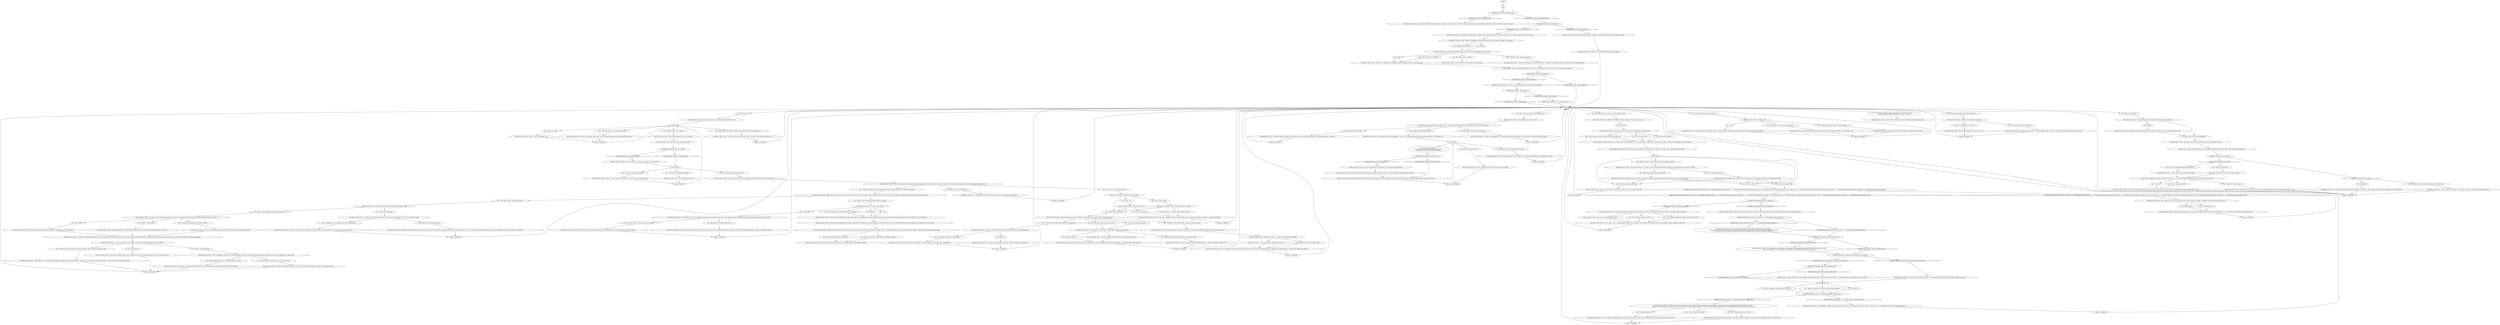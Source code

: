 # GATES / MYSTERIOUS EYES
# Interactable object (the gap in the gates) leads to a dialogue with the spooky pair of eyes.
# ==================================================
digraph G {
	  0 [label="START"];
	  1 [label="input"];
	  2 [label="Mysterious Pair of Eyes: \"We saw you point a gun at the little foul-mouthed girl. What kind of an insane bastard move is that? Fuck, what's wrong with you?\""];
	  3 [label="Mysterious Pair of Eyes: \"As if you've got better ones, Officer Bloodshot.\" A muffled voice suddenly clambers through the thick, solid metal gates."];
	  4 [label="You: \"Umm... bi?\""];
	  5 [label="You: \"Can you stop being such a jerk?\""];
	  6 [label="Mysterious Pair of Eyes: \"Hum. Well, this went... nowhere. Zero fun and excitement here. I'm getting real bored, how about we change the subject?\""];
	  7 [label="Jump to: [talkyhub]"];
	  8 [label="Jump to: [whohub]"];
	  9 [label="You: \"I don't really believe you.\""];
	  10 [label="Mysterious Pair of Eyes: \"Yeah? I got a suggestion, you should go try knock the guard above us out. Ha ha, that would be fuckin' priceless.\""];
	  11 [label="Variable[\"yard.hanged_pointed_at_cunoesse\"]"];
	  12 [label="Variable[\"yard.hanged_pointed_at_cunoesse\"]", shape=diamond];
	  13 [label="!(Variable[\"yard.hanged_pointed_at_cunoesse\"])", shape=diamond];
	  14 [label="Mysterious Pair of Eyes: \"Sure thing, pisspig, ha ha ha.\" The eyes blink rapidly. \"Oh, and no, I'm not some fuckin' 'lookout' for the *leeches*.\""];
	  15 [label="You: \"You can fucking say that again. God, yes, the power!\""];
	  17 [label="You: \"God fuck, don't do that, you lunatic.\""];
	  18 [label="Mysterious Pair of Eyes: \"That's a bit boring, don't you think?\""];
	  19 [label="Mysterious Pair of Eyes: \"Ha ha. Okay, good luck! I'm getting bored now... change the subject, why don't we?\""];
	  20 [label="Jump to: [talkyhub]"];
	  21 [label="You: \"Okay, who or what are you looking at?\""];
	  22 [label="Jump to: [talkyhub]"];
	  23 [label="You: \"I don't actually want to talk about my personal life with a stupid voice behind a wall.\""];
	  24 [label="Mysterious Pair of Eyes: \"Umm, what? That's not... *literal* -- there are not people actually stuffed into various tiny holes. You get that, right?\""];
	  25 [label="Variable[\"yard.hanged_endurance_failed_once\"]"];
	  26 [label="Variable[\"yard.hanged_endurance_failed_once\"]", shape=diamond];
	  27 [label="!(Variable[\"yard.hanged_endurance_failed_once\"])", shape=diamond];
	  28 [label="You: \"Whoah, I retract my statement.\""];
	  29 [label="Jump to: [talkyhub]"];
	  30 [label="Electrochemistry: Oh-oh, you know who's got things to hide!?"];
	  31 [label="Perception (Hearing): A faint, irregular breathing sound resonates through the gap. Almost inaudible, but still there."];
	  32 [label="talkyhub"];
	  33 [label="You: \"I don't feel comfortable continuing this discussion.\" [Leave.]\n\"Okay, I'm getting real tired of your shit. I'm out.\" [Leave.]"];
	  34 [label="You: \"How do I get to the other side of these gates?\""];
	  35 [label="Mysterious Pair of Eyes: \"No. And even if I were, I'm not engaged in anything factually illegal. No crime here.\""];
	  36 [label="You: \"Err... okay, I guess.\""];
	  37 [label="You: \"To keep the strikebreakers out?\""];
	  38 [label="Mysterious Pair of Eyes: \"Step right up, folks! Read all about the Incredible Adventures of Flop the Wonder-Cop! Able to solve the *most dastardly* of plots and ploys. Ha ha ha.\""];
	  39 [label="Mysterious Pair of Eyes: \"Yes. My identity. Ha ha ha.\""];
	  40 [label="You: \"You've got something against honest workers?\""];
	  41 [label="Mysterious Pair of Eyes: \"Aren't we the lucky ones then? But I'm getting *real* bored with this... maybe it's time to change the subject.\""];
	  42 [label="Mysterious Pair of Eyes: \"O-ho! I wonder what *harrowing mystery* lies behind this feat of self-destruction.\""];
	  43 [label="You: \"Prove it, creep.\""];
	  44 [label="Variable[\"gates.peeker_inland_triggers\"]"];
	  45 [label="Variable[\"gates.peeker_inland_triggers\"]", shape=diamond];
	  46 [label="!(Variable[\"gates.peeker_inland_triggers\"])", shape=diamond];
	  47 [label="Mysterious Pair of Eyes: \"Right now? You! Ha ha. We've got our eyes on you, believe you me!\""];
	  48 [label="Mysterious Pair of Eyes: \"Alright, you want more? We saw you try to punch that kid. A grown man, a *police officer* trying to punch a snot-nosed punk kid! A kid, for fuck's sake!\"\n\"Alright, you want more? We saw you punch a kid. A grown man, a *police officer* punched a wee snot-nosed punk kid. In the face! Do you understand how fucked up that is, you maniac?\""];
	  49 [label="Mysterious Pair of Eyes: \"Do what, look?\""];
	  50 [label="Mysterious Pair of Eyes: \"From your perspective... I'm a Mysterious Pair of Eyes, boo!!\""];
	  51 [label="You: \"Yeah, someone should.\"\n\"Yes! Exactly what the little book girl said earlier.\"\n\"Yes! Exactly what young Annette said earlier.\""];
	  52 [label="Mysterious Pair of Eyes: \"Looking. Peeking. Gazing. Staring. Watching. Ogling. Gawking.\""];
	  53 [label="Mysterious Pair of Eyes: \"Well, we know what you're up to. We observe your every move. Take care and watch your back.\" The eyes suddenly disappear from sight, only emptiness remains, floating in the lacuna between the gates."];
	  54 [label="You: \"That's way more boring than I imagined.\""];
	  55 [label="Jump to: [talkyhub]"];
	  56 [label="You: \"Sorry, things just got out of... hand.\""];
	  57 [label="Mysterious Pair of Eyes: \"I'm sure your story is very *unique* and not a stereotype-ridden re-hash of tired ideas.\""];
	  58 [label="You: \"I'm still not sure that's an actual thing...\""];
	  59 [label="Jump to: [talkyhub]"];
	  60 [label="Mysterious Pair of Eyes: \"Welcome to fucking Martinaise, piggy! We've got our eye on you.\""];
	  61 [label="You: \"Are you some kind of a sex pervert?\""];
	  62 [label="Mysterious Pair of Eyes: \"Ha ha ha ha!\" A loud, derisive laugh echoes wildly through the gates."];
	  63 [label="You: \"Whatever. Jerk.\""];
	  64 [label="You: \"*We* who?\""];
	  65 [label="You: \"Oh. I don't do that... I think. As far as I remember.\""];
	  66 [label="You: \"Just doing my job.\""];
	  67 [label="Variable[\"yard.hanged_failed_shooting_body_down\"]"];
	  68 [label="Variable[\"yard.hanged_failed_shooting_body_down\"]", shape=diamond];
	  69 [label="!(Variable[\"yard.hanged_failed_shooting_body_down\"])", shape=diamond];
	  70 [label="You: \"He fuckin' deserved it.\""];
	  71 [label="You: \"It was a lesson in *respect*.\""];
	  72 [label="Mysterious Pair of Eyes: \"Ah, but of course! It's all a huge part of the secret homo-sexual underground.\""];
	  73 [label="Mysterious Pair of Eyes: \"There are *so many* eyes all over the place, you can't even fathom it. Every hole, every gap, every nook -- someone will be peeking. You can't escape.\""];
	  74 [label="You: \"I make it my responsibility to judge and police the intimate behaviours of complete strangers.\""];
	  75 [label="You: \"Uhh... plain, maybe?\""];
	  76 [label="You: \"Fuck you, man, come say that to my face.\""];
	  77 [label="You: \"Know what? Fine... no point in getting riled up by some clown trying to be abusive.\""];
	  78 [label="Jump to: [detectohub]"];
	  79 [label="Jump to: [talkyhub]"];
	  80 [label="Mysterious Pair of Eyes: \"Go think-man, go. Find some clues, put two and two together. That's how the magic happens, ha ha.\""];
	  81 [label="You: \"Hell yes!\""];
	  82 [label="You: \"Well, maybe?\""];
	  83 [label="Mysterious Pair of Eyes: \"We saw you kick the mailbox. That's kind of a jerk thing to do, you know.\"\n\"We saw you kick the mailbox and the coin-operated viewer. Are you some kind of a maniac with anger management issues?\"\n\"We saw you kick the coin-operated viewer. Bit of a streak of violence when it comes to inanimate objects, eh?\""];
	  84 [label="You: \"Ooh, so *spooky*. Anyone could have seen this.\""];
	  85 [label="Inland Empire: Holy shit! A disembodied voice! Have cursed void-phantasms come to haunt us for misdeeds done in the past?"];
	  86 [label="Mysterious Pair of Eyes: \"Ha ha, you won't take us seriously? You will yet -- and you will rue that day.\""];
	  87 [label="Mysterious Pair of Eyes: \"Yeah? Does that happen to you often, Officer Heavyhands? Seriously, what a psychopath. You can't cover that up...\""];
	  88 [label="Jump to: [talkyhub]"];
	  89 [label="Mysterious Pair of Eyes: \"Of course it's not, you numbnuts!\" A groan comes from the other side. \"Unbelievable.\""];
	  90 [label="Mysterious Pair of Eyes: \"Good use of sarcasm there, man.\" You hear a faint clapping sound, brimming with caricature."];
	  91 [label="You: \"Whatever, it's not really my thing anyway.\""];
	  92 [label="Mysterious Pair of Eyes: \"Oh no, certainly not! Who would ever dare such a thing.\""];
	  93 [label="Jump to: [talkyhub]"];
	  94 [label="You: \"No, I meant... don't scare people like that.\""];
	  95 [label="Mysterious Pair of Eyes: The mysterious pair of eyes attentively follow your every move."];
	  96 [label="Variable[\"gates.peeker_algreeting_void\"]"];
	  97 [label="Variable[\"gates.peeker_algreeting_void\"]", shape=diamond];
	  98 [label="!(Variable[\"gates.peeker_algreeting_void\"])", shape=diamond];
	  99 [label="Mysterious Pair of Eyes: \"A rallying cry for coppers everywhere! *We haven't done anything, we are never of any use*, ha ha.\""];
	  100 [label="You: \"Is this one of those homo things that keeps coming up?\""];
	  101 [label="You: \"Really?!\""];
	  102 [label="Mysterious Pair of Eyes: \"No.\" A groan comes from the other side. \"You're a complete tool, aren't you.\""];
	  103 [label="Variable[\"tc.scab_leader_is_a_merc\"]"];
	  104 [label="Variable[\"tc.scab_leader_is_a_merc\"]", shape=diamond];
	  105 [label="!(Variable[\"tc.scab_leader_is_a_merc\"])", shape=diamond];
	  106 [label="Mysterious Pair of Eyes: \"Suit yourself!\" The eyes gleam in the murky depths beyond the gates."];
	  107 [label="You: \"Exactly. That's what being a police officer is all about.\""];
	  108 [label="Mysterious Pair of Eyes: \"Of course! Amazing! If a little girl says so, it absolutely should happen!\""];
	  109 [label="Variable[\"plaza.annette_book_about_you\"]"];
	  110 [label="Variable[\"plaza.annette_book_about_you\"]", shape=diamond];
	  111 [label="!(Variable[\"plaza.annette_book_about_you\"])", shape=diamond];
	  112 [label="whohub"];
	  113 [label="You: \"But what if they *really* deserved it?\""];
	  114 [label="Mysterious Pair of Eyes: \"Your life sounds like an immeasurable clusterfuck. Something's gone *really wrong*.\""];
	  115 [label="Mysterious Pair of Eyes: \"You've really fallen off the rocker, haven't you? This is getting boring, it's time to change the subject.\""];
	  116 [label="Mysterious Pair of Eyes: \"Right. Good. You get it. We are watching you, ever vigilant. Nothing you do escapes our vision.\""];
	  117 [label="Mysterious Pair of Eyes: \"And we saw your attempt to shoot the dead guy down from the tree. That was an... exceptionally impressive failure, if I say so myself.\""];
	  118 [label="Volition: Don't be ridiculous. It's just a regular person, probably a worker from the harbour."];
	  119 [label="You: \"Yes, I would like to. Very much.\""];
	  120 [label="You: \"Huh, what a freak.\" [Leave.]"];
	  121 [label="Mysterious Pair of Eyes: \"The eyes. The eyes! There are eyes everywhere, copper. Beware.\""];
	  122 [label="You: \"If you say so... I haven't really thought about it?\""];
	  123 [label="Mysterious Pair of Eyes: \"Probably a docker, aiming to block these loud-ass scab fucks from getting in. The guys get panicky sometimes...\""];
	  124 [label="Mysterious Pair of Eyes: \"It's easy and comfortable to side with the ignorant, the arrogant, the condescending, isn't it? Hide away in the soft, secure existence of perceived superiority, a vapid fantasy of your mind.\""];
	  125 [label="You: \"Think I don't know that?\""];
	  126 [label="Mysterious Pair of Eyes: \"Mm, the delights of existence. A constant anguish and concern over horrible things you don't even know about, but can *imagine* so vividly. Ha ha.\""];
	  127 [label="Jump to: [talkyhub]"];
	  128 [label="Mysterious Pair of Eyes: \"And we saw you got the body down. Oh, such wonderful progress! Hold the applause, ladies and gents.\""];
	  129 [label="Mysterious Pair of Eyes: \"Oh, sure, think up any justification you can for your fucked up, vicious deeds. Seriously, what a psychopath. You can't cover that up...\""];
	  130 [label="You: \"Are you the company lookout Joyce hinted at?\""];
	  131 [label="Mysterious Pair of Eyes: \"Bi-curious or plain curious?\""];
	  132 [label="Mysterious Pair of Eyes: \"Believe me, we know. We've got our eyes on you. Can't keep it to yourself, can you? Always creepin' into the lives of others, trying to dominate their actions, even their conversations.\""];
	  133 [label="Mysterious Pair of Eyes: \"Most likely, Mr. *Amazing Investigator*. Aren't you a sharp-ass pencil! Maybe someone should write a novel about you.\""];
	  134 [label="Mysterious Pair of Eyes: \"Honest, my ass. Just look at the guy, geez!\""];
	  135 [label="You: \"Never mind, doesn't matter.\" (Calm yourself.)"];
	  136 [label="Mysterious Pair of Eyes: \"Isn't that what the judicial system is all about? The rules of law are developed and set for a reason. Well, this turned boring quickly... it's time to change the subject.\""];
	  137 [label="You: \"Watch all you want, I don't mind.\""];
	  138 [label="backtalkhub"];
	  139 [label="Mysterious Pair of Eyes: \"It's gotta be something *big* and *deep* and *important*. Because certainly you aren't some regular asshole avoiding the fact that he goes around fucking up everyone's lives with their self-serving, egotistical arrogance?\""];
	  140 [label="Mysterious Pair of Eyes: \"What, did your brain shut off or something?\" He grunts. \"I don't understand how you get anything done. Well, whatever.\""];
	  141 [label="You: \"Hello?\""];
	  142 [label="You: \"What are you doing?\""];
	  143 [label="Mysterious Pair of Eyes: \"Figures. What else is new! Certainly not a surprise when it comes to you nit-wit coppo-goons.\""];
	  144 [label="You: \"Maybe I am? Never thought of that.\""];
	  145 [label="You: \"I meant, who are you *really*?\""];
	  146 [label="Mysterious Pair of Eyes: \"The gate is broken as shit. Someone absolutely destroyed the access panel in the control tower above.\""];
	  147 [label="Mysterious Pair of Eyes: \"Nice going, Detective Thesaurus! You do know a few words, ha ha ha! Yeah, *spying* as well.\""];
	  148 [label="You: \"I haven't done anything!\""];
	  149 [label="Mysterious Pair of Eyes: \"We've had our eye on you for some time now. And I can tell you straight... goddamn, you're one *boring fuckin' cop*!\""];
	  150 [label="You: \"Okay, a bit suspicious, but still not particularly menacing.\""];
	  151 [label="theeyeshaveit"];
	  152 [label="Mysterious Pair of Eyes: \"Think you're some kind of a nice, clean, up-standing citizen? Don't worry, we'll get you yet... you can't keep your nose out of the gutter forever.\""];
	  153 [label="Mysterious Pair of Eyes: \"It's a beginning, copper! You consider yourself a clean-cut, up-standing citizen? Don't worry, we'll get you yet... no keeping your nose out of the gutter forever.\""];
	  154 [label="You: \"No such thing. I deny everything.\""];
	  155 [label="Mysterious Pair of Eyes: \"Wouldn't you like to know, fuckstick!\""];
	  156 [label="Variable[\"gates.peeker_who_has_to_hide\"]"];
	  157 [label="Variable[\"gates.peeker_who_has_to_hide\"]", shape=diamond];
	  158 [label="!(Variable[\"gates.peeker_who_has_to_hide\"])", shape=diamond];
	  159 [label="Mysterious Pair of Eyes: \"Sure thing, you pretty flower, you. Go and discover your *exciting* backstory. I'm sure it'll be one-of-a-kind.\""];
	  160 [label="You: \"Goddamn! Who's there?\""];
	  161 [label="You: \"Why would anyone do that?\""];
	  162 [label="Variable[\"gates.peeker_greeting_done\"]"];
	  163 [label="Variable[\"gates.peeker_greeting_done\"]", shape=diamond];
	  164 [label="!(Variable[\"gates.peeker_greeting_done\"])", shape=diamond];
	  165 [label="You: \"I'm not scared of you.\""];
	  166 [label="You: \"Yes.\""];
	  167 [label="You: \"Until doom comes and liberates us from all our woes.\""];
	  168 [label="Mysterious Pair of Eyes: \"Getting too hot for you? Ha ha! Yeah, skitter off, find some actual criminals.\""];
	  169 [label="You: \"Can you please not call me names?\""];
	  170 [label="You: \"You don't know me.\""];
	  171 [label="Mysterious Pair of Eyes: \"Not through here, that's for sure.\""];
	  172 [label="You: \"Geez, sorry. I was just being curious?\""];
	  173 [label="detectohub"];
	  174 [label="You: \"Secretive much? Hiding something?\""];
	  175 [label="Jump to: [whohub]"];
	  176 [label="Mysterious Pair of Eyes: \"We are the eyes, we cannot be closed... if one pair shuts, another takes its place, ha ha!\" The eyes grow wide and ominous."];
	  177 [label="Mysterious Pair of Eyes: \"You're the one sticking your nose where it doesn't belong, coppola.\" The eyes blink at you."];
	  178 [label="You: \"Both, maybe?\""];
	  179 [label="Jump to: [talkyhub]"];
	  180 [label="Variable[\"TASK.get_the_dead_body_down_from_the_tree_done\"]"];
	  181 [label="Variable[\"TASK.get_the_dead_body_down_from_the_tree_done\"]", shape=diamond];
	  182 [label="!(Variable[\"TASK.get_the_dead_body_down_from_the_tree_done\"])", shape=diamond];
	  183 [label="Inland Empire: Holy fuck! It's coming to get us!"];
	  184 [label="You: Say nothing."];
	  185 [label="Mysterious Pair of Eyes: \"And the other eye's on that hulking, blaring leader of the scabs. What a suspicious fucking guy.\""];
	  186 [label="Mysterious Pair of Eyes: \"Who do you think you are, being disdainful and judgemental about a person's private, idiosyncratic, voyeuristic-erotic preferences anyway? Fuckshit. Goddamn pigs.\""];
	  187 [label="Jump to: [talkyhub]"];
	  188 [label="You: \"I don't know if that's completely accurate...\""];
	  189 [label="You: \"Fine, if you won't take this seriously, I'm going to ask about something else.\""];
	  190 [label="Mysterious Pair of Eyes: \"You know what you've done, don't start denying it now.\""];
	  191 [label="Mysterious Pair of Eyes: \"Look at you, little authoritarian. Bet it also makes you feel good and strong to discriminate against any disenfranchised people that get in your way. Makes you feel all *manly*.\""];
	  192 [label="You: \"It's the booze, definitely. For certain. No doubt.\""];
	  193 [label="Mysterious Pair of Eyes: \"An intriguing mystery! I wonder what *terrible secrets* lie behind this dark and ominous veil, ha ha.\""];
	  194 [label="You: \"Yeah, you piss off, you self-righteous, lecturing ass-goblin!\""];
	  195 [label="You: \"She is a demon begging for release from this mortal coil.\""];
	  196 [label="You: \"It was just a joke, come on. I was teaching her a lesson.\""];
	  197 [label="You: \"Oh yeah, him. He's a mercenary posing as a worker, yeah.\""];
	  198 [label="You: \"Hey, I asked you a question.\""];
	  199 [label="Mysterious Pair of Eyes: \"We saw you puke in the back yard, trying to get to the hanged man. Shows what a soft-bellied sissy you are.\"\n\"We saw you puking *a lot* in the yard. It was hilarious! You call yourself an officer of the law?\""];
	  200 [label="You: \"Hang on, how *do* you know who I am and what I do?\""];
	  201 [label="Mysterious Pair of Eyes: \"Ha... live and learn, lawman. Get out there and blossom into a flower! Go figure things out! Meanwhile, I'm getting bored... how about we change the subject?\""];
	  202 [label="Mysterious Pair of Eyes: \"Ha ha. It was funny enough to me.\""];
	  203 [label="Jump to: [talkyhub]"];
	  204 [label="Mysterious Pair of Eyes: \"Look at you, Super-Constable on his way to solve a suspicious case! Seems like that's going to take a long fucking while, ha ha.\""];
	  205 [label="Jump to: [talkyhub]"];
	  206 [label="Mysterious Pair of Eyes: \"Boo! The eyes of Martinaise are upon you, piggy!\""];
	  207 [label="Drama: You know very well she did not talk about how someone should write a book about you. *You* are the one who brought the topic up."];
	  208 [label="Mysterious Pair of Eyes: \"A good thing, too! I am not one of your fatuous Königstein neurosis analyst fucks, cashing in on the anxieties of nice ordinary folk. So, what now, Mr. Sensational Sleuth, sir?\""];
	  209 [label="Mysterious Pair of Eyes: \"Boring?! That you are always being watched and judged? Nothing you do escapes our grasp, we are ever vigilant.\""];
	  210 [label="Jump to: [talkyhub]"];
	  211 [label="Jump to: [talkyhub]"];
	  212 [label="Mysterious Pair of Eyes: The eyes blink rapidly. \"No, I'm not, ha ha ha.\""];
	  213 [label="Volition: Don't be an idiot and say it. In this day and age, of all times. It won't end well."];
	  214 [label="You: \"Hello?\""];
	  215 [label="Mysterious Pair of Eyes: The eyes flicker in the darkness beyond the gates."];
	  216 [label="Mysterious Pair of Eyes: \"I heard you.\" A muffled voice suddenly clambers through the thick, solid metal gates."];
	  217 [label="You: \"What? I don't understand.\""];
	  218 [label="Mysterious Pair of Eyes: \"You're apologizing to me after *I* called you a bunch of shitty things? Goddamn, now who's the weird one?\""];
	  219 [label="You: \"Yes!\""];
	  220 [label="Mysterious Pair of Eyes: \"Indeed... oh yes. We know who you are, we do! Don't you worry about that.\""];
	  221 [label="Mysterious Pair of Eyes: The eerie pair of blue eyes is still here, gazing out from the dark void between the gates."];
	  222 [label="You: \"Oh whatever, I'm not going to give you the satisfaction.\""];
	  223 [label="You: \"Okay, enough already, this is making me feel even worse.\""];
	  224 [label="You: \"There's no way you could *fit* inside all those nooks and gaps.\""];
	  225 [label="Mysterious Pair of Eyes: There is no reply. Only silence lurks in the cavernous depths of the darkness beyond."];
	  226 [label="Conceptualization: How can they fit into all the holes and gaps? Are they very tiny people? Or are they... eyes, separated from the body?"];
	  227 [label="Jump to: [talkyhub]"];
	  228 [label="You: \"Who are you?\""];
	  229 [label="You: \"Those are some creepy fucking eyes.\""];
	  230 [label="You: \"I'm going to get over there and find you, mark my words!\""];
	  231 [label="Mysterious Pair of Eyes: \"Maybe you're like a... masochist. Into humiliation and stuff.\""];
	  232 [label="Mysterious Pair of Eyes: \"Ha ha. Okay, you've got me *cornered* there, good sir officer. Anyway, this is really boring... change the subject, why don't we?\""];
	  233 [label="You: \"Are you making fun of me?\""];
	  234 [label="You: \"I'm a cop, it sure is my business!\""];
	  235 [label="You: \"I dunno...\""];
	  236 [label="You: \"I'll have to... think about it.\""];
	  237 [label="Mysterious Pair of Eyes: \"I sincerely doubt it. You're supposed to help people and handle actual crime. Not walk around like an oppressive tyrant, passing punishments however you feel.\""];
	  238 [label="You: \"I don't actually remember much of what I've done.\""];
	  239 [label="You: \"What do you have against cops?\""];
	  240 [label="Mysterious Pair of Eyes: \"No, no. That's... like... a super fucked-up thing to do. Seriously, I can't believe you still have your job. Everything else pales compared to this shit...\""];
	  241 [label="put_this_here"];
	  242 [label="Mysterious Pair of Eyes: The spooky pair of blue eyes is peeking in from beyond the gates. The look is very intense, as if trying to burrow into your very soul."];
	  243 [label="Mysterious Pair of Eyes: \"Yeah, I bet you are.\""];
	  244 [label="You: \"Fair point. Sorry, I haven't been... doing well these past days.\""];
	  245 [label="You: \"Good joke, man.\" (Do a slow sarcastic clap.)"];
	  246 [label="Mysterious Pair of Eyes: \"None of your business. Ooh, so spoo-ooky!\""];
	  247 [label="You: \"Why is he suspicious?\""];
	  248 [label="Mysterious Pair of Eyes: \"Is it now, is it *really*?\""];
	  249 [label="You: \"Rotten luck. I guess I'll find another way.\""];
	  250 [label="Mysterious Pair of Eyes: \"Aw, shucks! And here I was, getting ever so hopeful. Does the ardent cop-man want to ask *more questions* then?\""];
	  251 [label="Mysterious Pair of Eyes: \"Good plan, I was kinda getting bored of this topic already. What's next on the menu, Inspector Repression?\""];
	  252 [label="Variable[\"plaza.viewer_attacked_the_viewer\"]  or  Variable[\"plaza.mailbox_kicked_it\"]"];
	  253 [label="Variable[\"plaza.viewer_attacked_the_viewer\"]  or  Variable[\"plaza.mailbox_kicked_it\"]", shape=diamond];
	  254 [label="!(Variable[\"plaza.viewer_attacked_the_viewer\"]  or  Variable[\"plaza.mailbox_kicked_it\"])", shape=diamond];
	  255 [label="Variable[\"gates.peeker_volition_high\"]"];
	  256 [label="Variable[\"gates.peeker_volition_high\"]", shape=diamond];
	  257 [label="!(Variable[\"gates.peeker_volition_high\"])", shape=diamond];
	  258 [label="Variable[\"yard.cuno_fist_fail\"]  or  Variable[\"yard.cuno_punched_cuno\"]"];
	  259 [label="Variable[\"yard.cuno_fist_fail\"]  or  Variable[\"yard.cuno_punched_cuno\"]", shape=diamond];
	  260 [label="!(Variable[\"yard.cuno_fist_fail\"]  or  Variable[\"yard.cuno_punched_cuno\"])", shape=diamond];
	  261 [label="Mysterious Pair of Eyes: \"That so? Well I'll be damned...\" He snorts. \"Guess you ain't all shit-for-brains after all.\""];
	  262 [label="You: \"Nah... I'm just a sorry sack of a man, a positively shitty cop.\""];
	  263 [label="Jump to: [talkyhub]"];
	  264 [label="You: \"That's not funny.\""];
	  265 [label="Mysterious Pair of Eyes: \"Not a learned type? Sure is a shocker!\" The eyes gleam brightly in the darkness of the void."];
	  266 [label="Logic: There's something twitching in the back of your mind... a connection hidden between the numbly aching folds of your brain."];
	  267 [label="Mysterious Pair of Eyes: \"Try not to hurt yourself, old man, ha ha.\" The pair of eyes beams impishly at you."];
	  268 [label="Mysterious Pair of Eyes: \"A serious bout of denial? Or perhaps the result of the incessant stream of alcohol you've been pouring down your throat?\""];
	  269 [label="Mysterious Pair of Eyes: \"Nothing, sir, oh nothing at all! Please don't arrest me, I'm just a poor, honest man, trying not to make a mistake. Ha ha!\" The sarcastic laughter effortlessly makes it's way through the thick gates. There's no stopping it."];
	  270 [label="Mysterious Pair of Eyes: \"We've had our eye on you for quite some time. We saw you stumble out of the hostel, all messed up and stinking of booze.\""];
	  271 [label="Mysterious Pair of Eyes: The eyes blink rapidly. They seem to be focused on following your every move."];
	  272 [label="You: \"Spying?\""];
	  273 [label="Mysterious Pair of Eyes: \"Just look at the guy, come on.\""];
	  274 [label="You: \"I mean... maybe, somehow?\""];
	  275 [label="You: \"Why should I beware?\""];
	  276 [label="Mysterious Pair of Eyes: In the shadowy depths of the gap between the gates... there is nothing. Not even a single pair of blue eyes, vigilantly observing your every move. Whoever it was, he is gone."];
	  277 [label="Jump to: [talkyhub]"];
	  278 [label="You: \"Denial...? I don't know.\""];
	  279 [label="You: \"Hey, come back! Where are you going?\""];
	  280 [label="You: \"Try not to get too cocky, you might get that eye poked out.\""];
	  281 [label="Variable[\"plaza.viewer_attacked_the_viewer\"]  or  Variable[\"plaza.mailbox_kicked_it\"]  or  Variable[\"yard.hanged_endurance_failed_once\"]  or  Variable[\"yard.hanged_failed_enough_to_whine_someone_else\"]  or  Variable[\"TASK.get_the_dead_body_down_from_the_tree_done\"]  or  Variable[\"yard.hanged_pointed_at_cunoesse\"]  or  Variable[\"yard.cuno_punched_cuno\"]"];
	  282 [label="Variable[\"plaza.viewer_attacked_the_viewer\"]  or  Variable[\"plaza.mailbox_kicked_it\"]  or  Variable[\"yard.hanged_endurance_failed_once\"]  or  Variable[\"yard.hanged_failed_enough_to_whine_someone_else\"]  or  Variable[\"TASK.get_the_dead_body_down_from_the_tree_done\"]  or  Variable[\"yard.hanged_pointed_at_cunoesse\"]  or  Variable[\"yard.cuno_punched_cuno\"]", shape=diamond];
	  283 [label="!(Variable[\"plaza.viewer_attacked_the_viewer\"]  or  Variable[\"plaza.mailbox_kicked_it\"]  or  Variable[\"yard.hanged_endurance_failed_once\"]  or  Variable[\"yard.hanged_failed_enough_to_whine_someone_else\"]  or  Variable[\"TASK.get_the_dead_body_down_from_the_tree_done\"]  or  Variable[\"yard.hanged_pointed_at_cunoesse\"]  or  Variable[\"yard.cuno_punched_cuno\"])", shape=diamond];
	  284 [label="You: \"That's it?\""];
	  285 [label="You: \"Oh. Of course I get it.\""];
	  286 [label="Jump to: [talkyhub]"];
	  287 [label="You: \"Damn straight.\""];
	  0 -> 1
	  1 -> 96
	  2 -> 154
	  2 -> 195
	  2 -> 196
	  3 -> 85
	  4 -> 243
	  5 -> 62
	  6 -> 263
	  7 -> 32
	  8 -> 112
	  9 -> 281
	  10 -> 277
	  11 -> 12
	  11 -> 13
	  12 -> 2
	  13 -> 270
	  14 -> 88
	  15 -> 191
	  17 -> 49
	  18 -> 217
	  18 -> 122
	  19 -> 187
	  20 -> 32
	  21 -> 47
	  22 -> 32
	  23 -> 208
	  24 -> 285
	  24 -> 54
	  25 -> 26
	  25 -> 27
	  26 -> 199
	  27 -> 180
	  28 -> 168
	  29 -> 32
	  30 -> 156
	  31 -> 160
	  31 -> 214
	  32 -> 33
	  32 -> 130
	  32 -> 34
	  32 -> 228
	  32 -> 200
	  32 -> 142
	  32 -> 17
	  33 -> 106
	  34 -> 171
	  35 -> 186
	  36 -> 6
	  37 -> 133
	  38 -> 78
	  39 -> 175
	  40 -> 134
	  41 -> 22
	  42 -> 139
	  43 -> 281
	  44 -> 45
	  44 -> 46
	  45 -> 118
	  46 -> 32
	  47 -> 185
	  48 -> 56
	  48 -> 70
	  48 -> 71
	  49 -> 219
	  49 -> 94
	  49 -> 135
	  50 -> 112
	  51 -> 109
	  52 -> 272
	  52 -> 21
	  53 -> 194
	  53 -> 279
	  54 -> 209
	  55 -> 32
	  56 -> 87
	  57 -> 170
	  57 -> 125
	  57 -> 23
	  58 -> 89
	  59 -> 32
	  60 -> 64
	  61 -> 35
	  62 -> 77
	  62 -> 230
	  62 -> 63
	  63 -> 232
	  64 -> 121
	  65 -> 41
	  66 -> 152
	  67 -> 68
	  67 -> 69
	  68 -> 117
	  69 -> 138
	  70 -> 129
	  71 -> 129
	  72 -> 58
	  72 -> 101
	  73 -> 226
	  74 -> 132
	  75 -> 18
	  76 -> 62
	  77 -> 232
	  78 -> 173
	  79 -> 32
	  80 -> 93
	  81 -> 191
	  82 -> 237
	  83 -> 25
	  84 -> 258
	  85 -> 44
	  86 -> 286
	  87 -> 29
	  88 -> 32
	  89 -> 59
	  90 -> 8
	  91 -> 265
	  92 -> 78
	  93 -> 32
	  94 -> 177
	  95 -> 205
	  96 -> 97
	  96 -> 98
	  97 -> 276
	  98 -> 162
	  99 -> 222
	  99 -> 239
	  100 -> 72
	  101 -> 102
	  102 -> 59
	  103 -> 104
	  103 -> 105
	  104 -> 184
	  104 -> 197
	  105 -> 40
	  105 -> 247
	  107 -> 248
	  108 -> 207
	  109 -> 110
	  109 -> 111
	  110 -> 108
	  111 -> 38
	  112 -> 264
	  112 -> 145
	  112 -> 245
	  112 -> 189
	  113 -> 136
	  114 -> 139
	  115 -> 179
	  116 -> 9
	  116 -> 137
	  116 -> 43
	  117 -> 138
	  118 -> 255
	  119 -> 212
	  120 -> 215
	  121 -> 280
	  121 -> 275
	  121 -> 165
	  122 -> 6
	  123 -> 20
	  124 -> 53
	  125 -> 126
	  126 -> 223
	  126 -> 167
	  127 -> 32
	  128 -> 138
	  129 -> 29
	  130 -> 155
	  131 -> 217
	  131 -> 75
	  131 -> 4
	  132 -> 107
	  132 -> 188
	  133 -> 173
	  134 -> 266
	  135 -> 95
	  136 -> 22
	  137 -> 86
	  138 -> 284
	  138 -> 150
	  138 -> 84
	  139 -> 57
	  140 -> 93
	  141 -> 216
	  142 -> 52
	  143 -> 244
	  143 -> 100
	  143 -> 5
	  143 -> 76
	  144 -> 201
	  145 -> 246
	  146 -> 161
	  146 -> 249
	  146 -> 37
	  147 -> 21
	  148 -> 99
	  149 -> 66
	  149 -> 287
	  150 -> 258
	  151 -> 224
	  151 -> 9
	  151 -> 137
	  151 -> 43
	  152 -> 227
	  153 -> 210
	  154 -> 240
	  155 -> 169
	  155 -> 119
	  156 -> 157
	  156 -> 158
	  157 -> 213
	  158 -> 241
	  159 -> 179
	  160 -> 271
	  161 -> 123
	  162 -> 163
	  162 -> 164
	  163 -> 221
	  164 -> 242
	  165 -> 73
	  166 -> 191
	  167 -> 115
	  168 -> 55
	  169 -> 14
	  170 -> 159
	  171 -> 146
	  172 -> 131
	  173 -> 233
	  173 -> 91
	  173 -> 51
	  174 -> 39
	  175 -> 112
	  176 -> 205
	  177 -> 205
	  178 -> 114
	  179 -> 32
	  180 -> 181
	  180 -> 182
	  181 -> 128
	  182 -> 67
	  183 -> 32
	  184 -> 140
	  185 -> 103
	  186 -> 74
	  186 -> 172
	  186 -> 28
	  187 -> 32
	  188 -> 190
	  189 -> 267
	  190 -> 148
	  190 -> 238
	  191 -> 124
	  192 -> 42
	  193 -> 139
	  194 -> 225
	  195 -> 240
	  196 -> 240
	  197 -> 261
	  198 -> 216
	  199 -> 180
	  200 -> 60
	  201 -> 7
	  202 -> 8
	  203 -> 32
	  204 -> 93
	  205 -> 32
	  206 -> 32
	  207 -> 38
	  208 -> 179
	  209 -> 9
	  209 -> 137
	  209 -> 43
	  210 -> 32
	  211 -> 32
	  212 -> 88
	  213 -> 241
	  214 -> 271
	  216 -> 85
	  217 -> 143
	  218 -> 231
	  219 -> 176
	  220 -> 175
	  221 -> 206
	  222 -> 250
	  223 -> 251
	  224 -> 24
	  226 -> 151
	  227 -> 32
	  228 -> 50
	  229 -> 3
	  230 -> 19
	  231 -> 144
	  231 -> 262
	  232 -> 187
	  233 -> 92
	  234 -> 220
	  235 -> 204
	  236 -> 80
	  237 -> 65
	  237 -> 113
	  238 -> 268
	  239 -> 269
	  240 -> 211
	  241 -> 234
	  241 -> 61
	  241 -> 174
	  242 -> 31
	  243 -> 217
	  243 -> 36
	  244 -> 218
	  245 -> 90
	  246 -> 30
	  247 -> 273
	  248 -> 81
	  248 -> 82
	  248 -> 166
	  248 -> 15
	  249 -> 10
	  250 -> 127
	  251 -> 179
	  252 -> 253
	  252 -> 254
	  253 -> 83
	  254 -> 25
	  255 -> 256
	  255 -> 257
	  256 -> 32
	  257 -> 183
	  258 -> 259
	  258 -> 260
	  259 -> 48
	  260 -> 153
	  261 -> 93
	  262 -> 201
	  263 -> 32
	  264 -> 202
	  265 -> 203
	  266 -> 274
	  266 -> 235
	  266 -> 236
	  267 -> 79
	  268 -> 192
	  268 -> 178
	  268 -> 278
	  269 -> 127
	  270 -> 252
	  271 -> 120
	  271 -> 229
	  271 -> 141
	  271 -> 198
	  272 -> 147
	  273 -> 266
	  274 -> 204
	  275 -> 73
	  277 -> 32
	  278 -> 193
	  279 -> 225
	  280 -> 73
	  281 -> 282
	  281 -> 283
	  282 -> 11
	  283 -> 149
	  284 -> 258
	  285 -> 116
	  286 -> 32
	  287 -> 152
}

